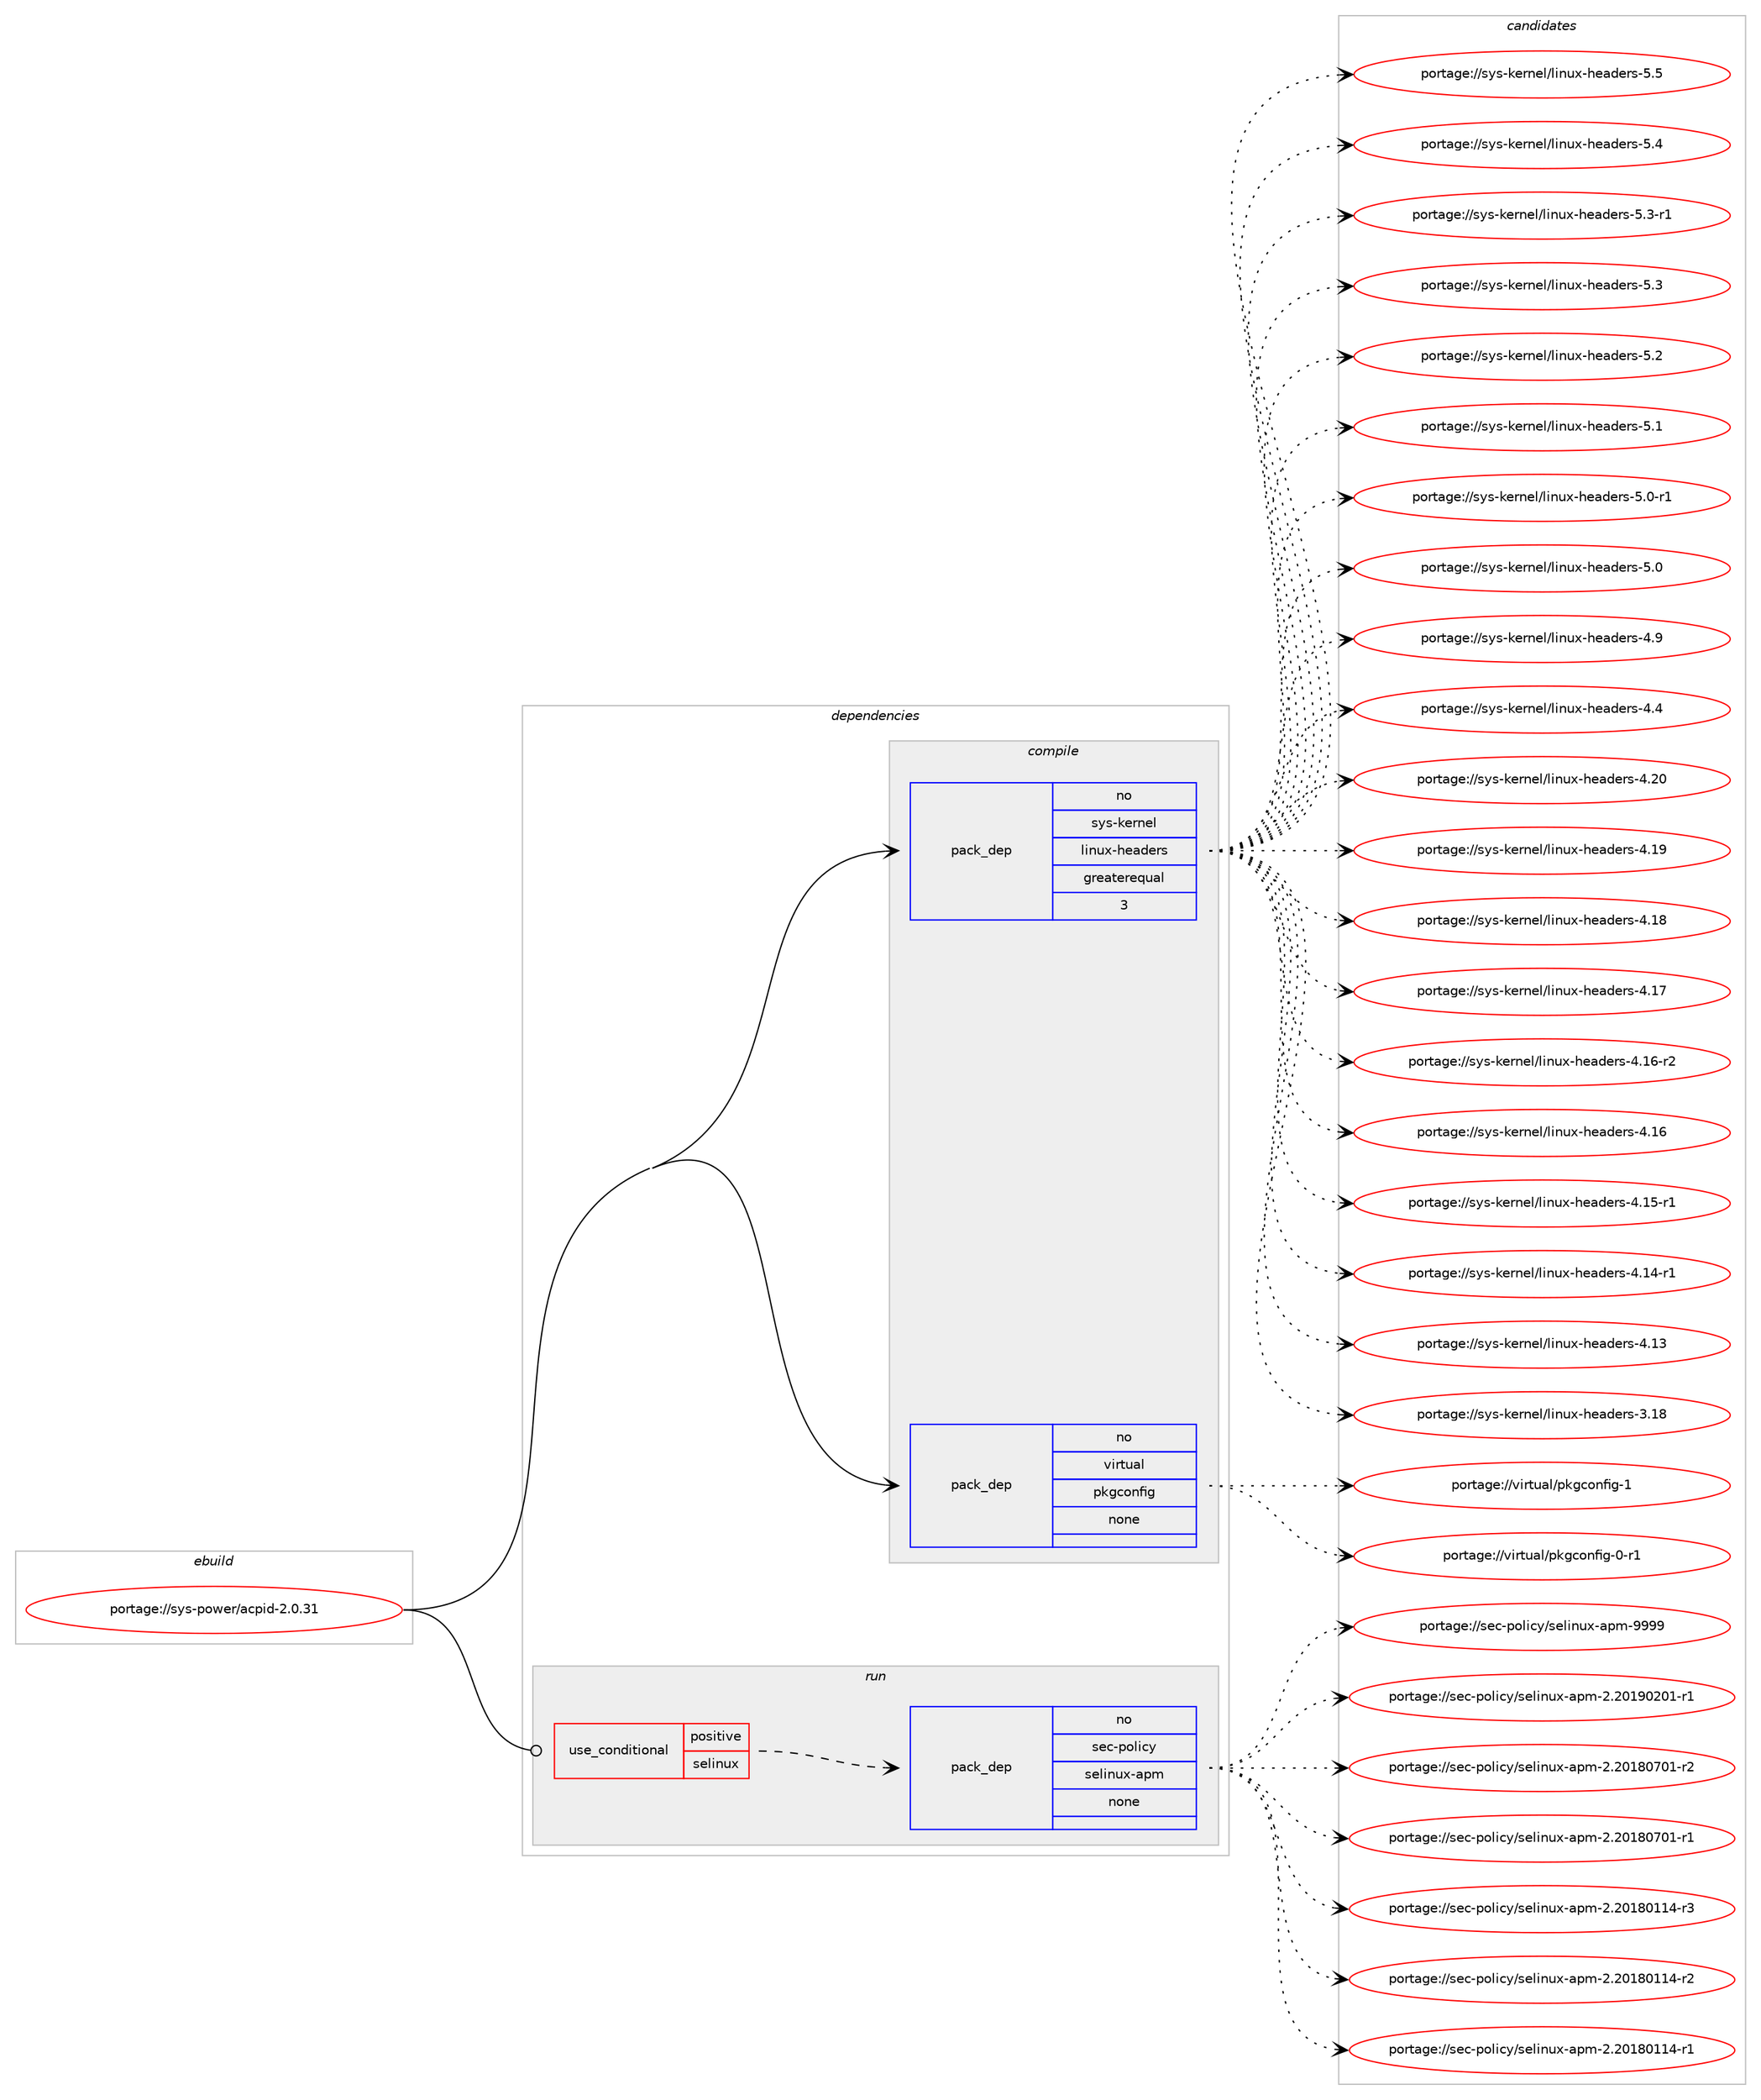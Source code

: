 digraph prolog {

# *************
# Graph options
# *************

newrank=true;
concentrate=true;
compound=true;
graph [rankdir=LR,fontname=Helvetica,fontsize=10,ranksep=1.5];#, ranksep=2.5, nodesep=0.2];
edge  [arrowhead=vee];
node  [fontname=Helvetica,fontsize=10];

# **********
# The ebuild
# **********

subgraph cluster_leftcol {
color=gray;
rank=same;
label=<<i>ebuild</i>>;
id [label="portage://sys-power/acpid-2.0.31", color=red, width=4, href="../sys-power/acpid-2.0.31.svg"];
}

# ****************
# The dependencies
# ****************

subgraph cluster_midcol {
color=gray;
label=<<i>dependencies</i>>;
subgraph cluster_compile {
fillcolor="#eeeeee";
style=filled;
label=<<i>compile</i>>;
subgraph pack32179 {
dependency40416 [label=<<TABLE BORDER="0" CELLBORDER="1" CELLSPACING="0" CELLPADDING="4" WIDTH="220"><TR><TD ROWSPAN="6" CELLPADDING="30">pack_dep</TD></TR><TR><TD WIDTH="110">no</TD></TR><TR><TD>sys-kernel</TD></TR><TR><TD>linux-headers</TD></TR><TR><TD>greaterequal</TD></TR><TR><TD>3</TD></TR></TABLE>>, shape=none, color=blue];
}
id:e -> dependency40416:w [weight=20,style="solid",arrowhead="vee"];
subgraph pack32180 {
dependency40417 [label=<<TABLE BORDER="0" CELLBORDER="1" CELLSPACING="0" CELLPADDING="4" WIDTH="220"><TR><TD ROWSPAN="6" CELLPADDING="30">pack_dep</TD></TR><TR><TD WIDTH="110">no</TD></TR><TR><TD>virtual</TD></TR><TR><TD>pkgconfig</TD></TR><TR><TD>none</TD></TR><TR><TD></TD></TR></TABLE>>, shape=none, color=blue];
}
id:e -> dependency40417:w [weight=20,style="solid",arrowhead="vee"];
}
subgraph cluster_compileandrun {
fillcolor="#eeeeee";
style=filled;
label=<<i>compile and run</i>>;
}
subgraph cluster_run {
fillcolor="#eeeeee";
style=filled;
label=<<i>run</i>>;
subgraph cond7309 {
dependency40418 [label=<<TABLE BORDER="0" CELLBORDER="1" CELLSPACING="0" CELLPADDING="4"><TR><TD ROWSPAN="3" CELLPADDING="10">use_conditional</TD></TR><TR><TD>positive</TD></TR><TR><TD>selinux</TD></TR></TABLE>>, shape=none, color=red];
subgraph pack32181 {
dependency40419 [label=<<TABLE BORDER="0" CELLBORDER="1" CELLSPACING="0" CELLPADDING="4" WIDTH="220"><TR><TD ROWSPAN="6" CELLPADDING="30">pack_dep</TD></TR><TR><TD WIDTH="110">no</TD></TR><TR><TD>sec-policy</TD></TR><TR><TD>selinux-apm</TD></TR><TR><TD>none</TD></TR><TR><TD></TD></TR></TABLE>>, shape=none, color=blue];
}
dependency40418:e -> dependency40419:w [weight=20,style="dashed",arrowhead="vee"];
}
id:e -> dependency40418:w [weight=20,style="solid",arrowhead="odot"];
}
}

# **************
# The candidates
# **************

subgraph cluster_choices {
rank=same;
color=gray;
label=<<i>candidates</i>>;

subgraph choice32179 {
color=black;
nodesep=1;
choice1151211154510710111411010110847108105110117120451041019710010111411545534653 [label="portage://sys-kernel/linux-headers-5.5", color=red, width=4,href="../sys-kernel/linux-headers-5.5.svg"];
choice1151211154510710111411010110847108105110117120451041019710010111411545534652 [label="portage://sys-kernel/linux-headers-5.4", color=red, width=4,href="../sys-kernel/linux-headers-5.4.svg"];
choice11512111545107101114110101108471081051101171204510410197100101114115455346514511449 [label="portage://sys-kernel/linux-headers-5.3-r1", color=red, width=4,href="../sys-kernel/linux-headers-5.3-r1.svg"];
choice1151211154510710111411010110847108105110117120451041019710010111411545534651 [label="portage://sys-kernel/linux-headers-5.3", color=red, width=4,href="../sys-kernel/linux-headers-5.3.svg"];
choice1151211154510710111411010110847108105110117120451041019710010111411545534650 [label="portage://sys-kernel/linux-headers-5.2", color=red, width=4,href="../sys-kernel/linux-headers-5.2.svg"];
choice1151211154510710111411010110847108105110117120451041019710010111411545534649 [label="portage://sys-kernel/linux-headers-5.1", color=red, width=4,href="../sys-kernel/linux-headers-5.1.svg"];
choice11512111545107101114110101108471081051101171204510410197100101114115455346484511449 [label="portage://sys-kernel/linux-headers-5.0-r1", color=red, width=4,href="../sys-kernel/linux-headers-5.0-r1.svg"];
choice1151211154510710111411010110847108105110117120451041019710010111411545534648 [label="portage://sys-kernel/linux-headers-5.0", color=red, width=4,href="../sys-kernel/linux-headers-5.0.svg"];
choice1151211154510710111411010110847108105110117120451041019710010111411545524657 [label="portage://sys-kernel/linux-headers-4.9", color=red, width=4,href="../sys-kernel/linux-headers-4.9.svg"];
choice1151211154510710111411010110847108105110117120451041019710010111411545524652 [label="portage://sys-kernel/linux-headers-4.4", color=red, width=4,href="../sys-kernel/linux-headers-4.4.svg"];
choice115121115451071011141101011084710810511011712045104101971001011141154552465048 [label="portage://sys-kernel/linux-headers-4.20", color=red, width=4,href="../sys-kernel/linux-headers-4.20.svg"];
choice115121115451071011141101011084710810511011712045104101971001011141154552464957 [label="portage://sys-kernel/linux-headers-4.19", color=red, width=4,href="../sys-kernel/linux-headers-4.19.svg"];
choice115121115451071011141101011084710810511011712045104101971001011141154552464956 [label="portage://sys-kernel/linux-headers-4.18", color=red, width=4,href="../sys-kernel/linux-headers-4.18.svg"];
choice115121115451071011141101011084710810511011712045104101971001011141154552464955 [label="portage://sys-kernel/linux-headers-4.17", color=red, width=4,href="../sys-kernel/linux-headers-4.17.svg"];
choice1151211154510710111411010110847108105110117120451041019710010111411545524649544511450 [label="portage://sys-kernel/linux-headers-4.16-r2", color=red, width=4,href="../sys-kernel/linux-headers-4.16-r2.svg"];
choice115121115451071011141101011084710810511011712045104101971001011141154552464954 [label="portage://sys-kernel/linux-headers-4.16", color=red, width=4,href="../sys-kernel/linux-headers-4.16.svg"];
choice1151211154510710111411010110847108105110117120451041019710010111411545524649534511449 [label="portage://sys-kernel/linux-headers-4.15-r1", color=red, width=4,href="../sys-kernel/linux-headers-4.15-r1.svg"];
choice1151211154510710111411010110847108105110117120451041019710010111411545524649524511449 [label="portage://sys-kernel/linux-headers-4.14-r1", color=red, width=4,href="../sys-kernel/linux-headers-4.14-r1.svg"];
choice115121115451071011141101011084710810511011712045104101971001011141154552464951 [label="portage://sys-kernel/linux-headers-4.13", color=red, width=4,href="../sys-kernel/linux-headers-4.13.svg"];
choice115121115451071011141101011084710810511011712045104101971001011141154551464956 [label="portage://sys-kernel/linux-headers-3.18", color=red, width=4,href="../sys-kernel/linux-headers-3.18.svg"];
dependency40416:e -> choice1151211154510710111411010110847108105110117120451041019710010111411545534653:w [style=dotted,weight="100"];
dependency40416:e -> choice1151211154510710111411010110847108105110117120451041019710010111411545534652:w [style=dotted,weight="100"];
dependency40416:e -> choice11512111545107101114110101108471081051101171204510410197100101114115455346514511449:w [style=dotted,weight="100"];
dependency40416:e -> choice1151211154510710111411010110847108105110117120451041019710010111411545534651:w [style=dotted,weight="100"];
dependency40416:e -> choice1151211154510710111411010110847108105110117120451041019710010111411545534650:w [style=dotted,weight="100"];
dependency40416:e -> choice1151211154510710111411010110847108105110117120451041019710010111411545534649:w [style=dotted,weight="100"];
dependency40416:e -> choice11512111545107101114110101108471081051101171204510410197100101114115455346484511449:w [style=dotted,weight="100"];
dependency40416:e -> choice1151211154510710111411010110847108105110117120451041019710010111411545534648:w [style=dotted,weight="100"];
dependency40416:e -> choice1151211154510710111411010110847108105110117120451041019710010111411545524657:w [style=dotted,weight="100"];
dependency40416:e -> choice1151211154510710111411010110847108105110117120451041019710010111411545524652:w [style=dotted,weight="100"];
dependency40416:e -> choice115121115451071011141101011084710810511011712045104101971001011141154552465048:w [style=dotted,weight="100"];
dependency40416:e -> choice115121115451071011141101011084710810511011712045104101971001011141154552464957:w [style=dotted,weight="100"];
dependency40416:e -> choice115121115451071011141101011084710810511011712045104101971001011141154552464956:w [style=dotted,weight="100"];
dependency40416:e -> choice115121115451071011141101011084710810511011712045104101971001011141154552464955:w [style=dotted,weight="100"];
dependency40416:e -> choice1151211154510710111411010110847108105110117120451041019710010111411545524649544511450:w [style=dotted,weight="100"];
dependency40416:e -> choice115121115451071011141101011084710810511011712045104101971001011141154552464954:w [style=dotted,weight="100"];
dependency40416:e -> choice1151211154510710111411010110847108105110117120451041019710010111411545524649534511449:w [style=dotted,weight="100"];
dependency40416:e -> choice1151211154510710111411010110847108105110117120451041019710010111411545524649524511449:w [style=dotted,weight="100"];
dependency40416:e -> choice115121115451071011141101011084710810511011712045104101971001011141154552464951:w [style=dotted,weight="100"];
dependency40416:e -> choice115121115451071011141101011084710810511011712045104101971001011141154551464956:w [style=dotted,weight="100"];
}
subgraph choice32180 {
color=black;
nodesep=1;
choice1181051141161179710847112107103991111101021051034549 [label="portage://virtual/pkgconfig-1", color=red, width=4,href="../virtual/pkgconfig-1.svg"];
choice11810511411611797108471121071039911111010210510345484511449 [label="portage://virtual/pkgconfig-0-r1", color=red, width=4,href="../virtual/pkgconfig-0-r1.svg"];
dependency40417:e -> choice1181051141161179710847112107103991111101021051034549:w [style=dotted,weight="100"];
dependency40417:e -> choice11810511411611797108471121071039911111010210510345484511449:w [style=dotted,weight="100"];
}
subgraph choice32181 {
color=black;
nodesep=1;
choice1151019945112111108105991214711510110810511011712045971121094557575757 [label="portage://sec-policy/selinux-apm-9999", color=red, width=4,href="../sec-policy/selinux-apm-9999.svg"];
choice11510199451121111081059912147115101108105110117120459711210945504650484957485048494511449 [label="portage://sec-policy/selinux-apm-2.20190201-r1", color=red, width=4,href="../sec-policy/selinux-apm-2.20190201-r1.svg"];
choice11510199451121111081059912147115101108105110117120459711210945504650484956485548494511450 [label="portage://sec-policy/selinux-apm-2.20180701-r2", color=red, width=4,href="../sec-policy/selinux-apm-2.20180701-r2.svg"];
choice11510199451121111081059912147115101108105110117120459711210945504650484956485548494511449 [label="portage://sec-policy/selinux-apm-2.20180701-r1", color=red, width=4,href="../sec-policy/selinux-apm-2.20180701-r1.svg"];
choice11510199451121111081059912147115101108105110117120459711210945504650484956484949524511451 [label="portage://sec-policy/selinux-apm-2.20180114-r3", color=red, width=4,href="../sec-policy/selinux-apm-2.20180114-r3.svg"];
choice11510199451121111081059912147115101108105110117120459711210945504650484956484949524511450 [label="portage://sec-policy/selinux-apm-2.20180114-r2", color=red, width=4,href="../sec-policy/selinux-apm-2.20180114-r2.svg"];
choice11510199451121111081059912147115101108105110117120459711210945504650484956484949524511449 [label="portage://sec-policy/selinux-apm-2.20180114-r1", color=red, width=4,href="../sec-policy/selinux-apm-2.20180114-r1.svg"];
dependency40419:e -> choice1151019945112111108105991214711510110810511011712045971121094557575757:w [style=dotted,weight="100"];
dependency40419:e -> choice11510199451121111081059912147115101108105110117120459711210945504650484957485048494511449:w [style=dotted,weight="100"];
dependency40419:e -> choice11510199451121111081059912147115101108105110117120459711210945504650484956485548494511450:w [style=dotted,weight="100"];
dependency40419:e -> choice11510199451121111081059912147115101108105110117120459711210945504650484956485548494511449:w [style=dotted,weight="100"];
dependency40419:e -> choice11510199451121111081059912147115101108105110117120459711210945504650484956484949524511451:w [style=dotted,weight="100"];
dependency40419:e -> choice11510199451121111081059912147115101108105110117120459711210945504650484956484949524511450:w [style=dotted,weight="100"];
dependency40419:e -> choice11510199451121111081059912147115101108105110117120459711210945504650484956484949524511449:w [style=dotted,weight="100"];
}
}

}

